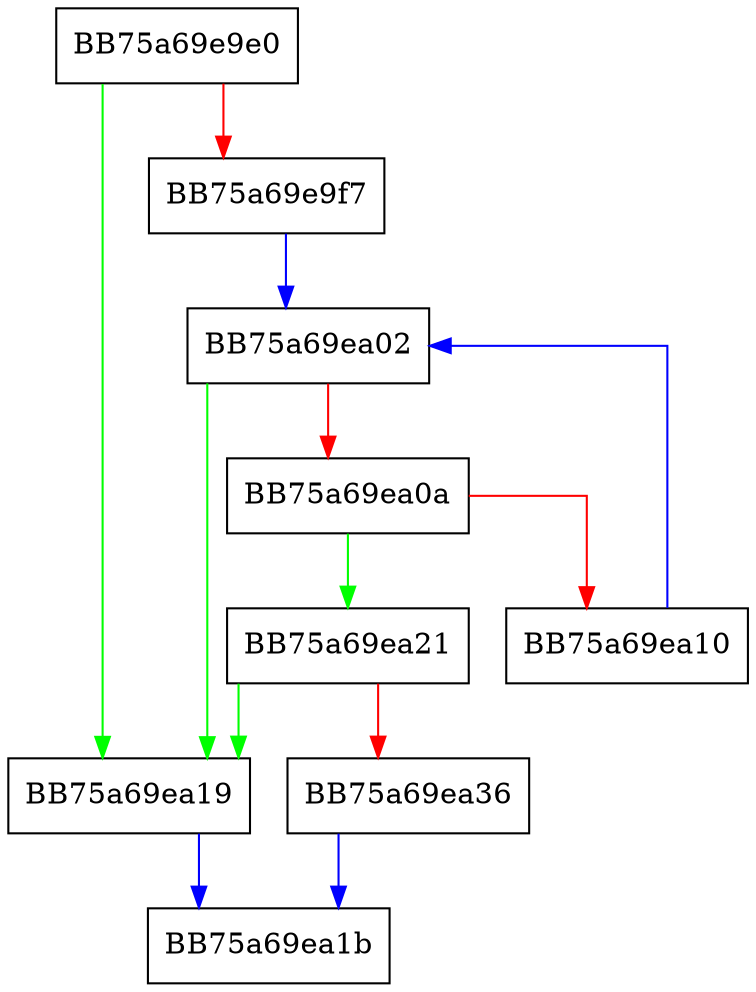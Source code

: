digraph upack_ismine {
  node [shape="box"];
  graph [splines=ortho];
  BB75a69e9e0 -> BB75a69ea19 [color="green"];
  BB75a69e9e0 -> BB75a69e9f7 [color="red"];
  BB75a69e9f7 -> BB75a69ea02 [color="blue"];
  BB75a69ea02 -> BB75a69ea19 [color="green"];
  BB75a69ea02 -> BB75a69ea0a [color="red"];
  BB75a69ea0a -> BB75a69ea21 [color="green"];
  BB75a69ea0a -> BB75a69ea10 [color="red"];
  BB75a69ea10 -> BB75a69ea02 [color="blue"];
  BB75a69ea19 -> BB75a69ea1b [color="blue"];
  BB75a69ea21 -> BB75a69ea19 [color="green"];
  BB75a69ea21 -> BB75a69ea36 [color="red"];
  BB75a69ea36 -> BB75a69ea1b [color="blue"];
}